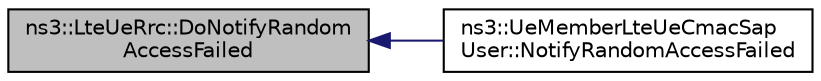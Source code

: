 digraph "ns3::LteUeRrc::DoNotifyRandomAccessFailed"
{
  edge [fontname="Helvetica",fontsize="10",labelfontname="Helvetica",labelfontsize="10"];
  node [fontname="Helvetica",fontsize="10",shape=record];
  rankdir="LR";
  Node1 [label="ns3::LteUeRrc::DoNotifyRandom\lAccessFailed",height=0.2,width=0.4,color="black", fillcolor="grey75", style="filled", fontcolor="black"];
  Node1 -> Node2 [dir="back",color="midnightblue",fontsize="10",style="solid"];
  Node2 [label="ns3::UeMemberLteUeCmacSap\lUser::NotifyRandomAccessFailed",height=0.2,width=0.4,color="black", fillcolor="white", style="filled",URL="$da/d9b/classns3_1_1UeMemberLteUeCmacSapUser.html#adb702d5107fb086a478363f1f93ed0e9"];
}
